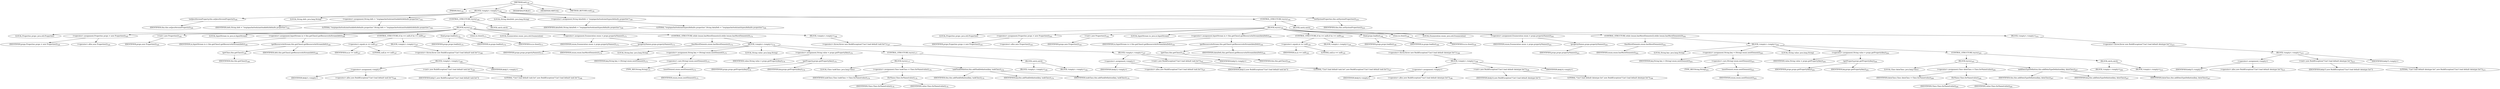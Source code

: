 digraph "init" {  
"408" [label = <(METHOD,init)<SUB>159</SUB>> ]
"4" [label = <(PARAM,this)<SUB>159</SUB>> ]
"409" [label = <(BLOCK,&lt;empty&gt;,&lt;empty&gt;)<SUB>159</SUB>> ]
"410" [label = <(setJavaVersionProperty,this.setJavaVersionProperty())<SUB>160</SUB>> ]
"3" [label = <(IDENTIFIER,this,this.setJavaVersionProperty())<SUB>160</SUB>> ]
"411" [label = <(LOCAL,String defs: java.lang.String)> ]
"412" [label = <(&lt;operator&gt;.assignment,String defs = &quot;/org/apache/tools/ant/taskdefs/defaults.properties&quot;)<SUB>162</SUB>> ]
"413" [label = <(IDENTIFIER,defs,String defs = &quot;/org/apache/tools/ant/taskdefs/defaults.properties&quot;)<SUB>162</SUB>> ]
"414" [label = <(LITERAL,&quot;/org/apache/tools/ant/taskdefs/defaults.properties&quot;,String defs = &quot;/org/apache/tools/ant/taskdefs/defaults.properties&quot;)<SUB>162</SUB>> ]
"415" [label = <(CONTROL_STRUCTURE,try,try)<SUB>164</SUB>> ]
"416" [label = <(BLOCK,try,try)<SUB>164</SUB>> ]
"6" [label = <(LOCAL,Properties props: java.util.Properties)> ]
"417" [label = <(&lt;operator&gt;.assignment,Properties props = new Properties())<SUB>165</SUB>> ]
"418" [label = <(IDENTIFIER,props,Properties props = new Properties())<SUB>165</SUB>> ]
"419" [label = <(&lt;operator&gt;.alloc,new Properties())<SUB>165</SUB>> ]
"420" [label = <(&lt;init&gt;,new Properties())<SUB>165</SUB>> ]
"5" [label = <(IDENTIFIER,props,new Properties())<SUB>165</SUB>> ]
"421" [label = <(LOCAL,InputStream in: java.io.InputStream)> ]
"422" [label = <(&lt;operator&gt;.assignment,InputStream in = this.getClass().getResourceAsStream(defs))<SUB>166</SUB>> ]
"423" [label = <(IDENTIFIER,in,InputStream in = this.getClass().getResourceAsStream(defs))<SUB>166</SUB>> ]
"424" [label = <(getResourceAsStream,this.getClass().getResourceAsStream(defs))<SUB>166</SUB>> ]
"425" [label = <(getClass,this.getClass())<SUB>166</SUB>> ]
"7" [label = <(IDENTIFIER,this,this.getClass())<SUB>166</SUB>> ]
"426" [label = <(IDENTIFIER,defs,this.getClass().getResourceAsStream(defs))<SUB>166</SUB>> ]
"427" [label = <(CONTROL_STRUCTURE,if (in == null),if (in == null))<SUB>167</SUB>> ]
"428" [label = <(&lt;operator&gt;.equals,in == null)<SUB>167</SUB>> ]
"429" [label = <(IDENTIFIER,in,in == null)<SUB>167</SUB>> ]
"430" [label = <(LITERAL,null,in == null)<SUB>167</SUB>> ]
"431" [label = <(BLOCK,&lt;empty&gt;,&lt;empty&gt;)<SUB>167</SUB>> ]
"432" [label = <(&lt;operator&gt;.throw,throw new BuildException(&quot;Can't load default task list&quot;);)<SUB>168</SUB>> ]
"433" [label = <(BLOCK,&lt;empty&gt;,&lt;empty&gt;)<SUB>168</SUB>> ]
"434" [label = <(&lt;operator&gt;.assignment,&lt;empty&gt;)> ]
"435" [label = <(IDENTIFIER,$obj11,&lt;empty&gt;)> ]
"436" [label = <(&lt;operator&gt;.alloc,new BuildException(&quot;Can't load default task list&quot;))<SUB>168</SUB>> ]
"437" [label = <(&lt;init&gt;,new BuildException(&quot;Can't load default task list&quot;))<SUB>168</SUB>> ]
"438" [label = <(IDENTIFIER,$obj11,new BuildException(&quot;Can't load default task list&quot;))> ]
"439" [label = <(LITERAL,&quot;Can't load default task list&quot;,new BuildException(&quot;Can't load default task list&quot;))<SUB>168</SUB>> ]
"440" [label = <(IDENTIFIER,$obj11,&lt;empty&gt;)> ]
"441" [label = <(load,props.load(in))<SUB>170</SUB>> ]
"442" [label = <(IDENTIFIER,props,props.load(in))<SUB>170</SUB>> ]
"443" [label = <(IDENTIFIER,in,props.load(in))<SUB>170</SUB>> ]
"444" [label = <(close,in.close())<SUB>171</SUB>> ]
"445" [label = <(IDENTIFIER,in,in.close())<SUB>171</SUB>> ]
"446" [label = <(LOCAL,Enumeration enum: java.util.Enumeration)> ]
"447" [label = <(&lt;operator&gt;.assignment,Enumeration enum = props.propertyNames())<SUB>173</SUB>> ]
"448" [label = <(IDENTIFIER,enum,Enumeration enum = props.propertyNames())<SUB>173</SUB>> ]
"449" [label = <(propertyNames,props.propertyNames())<SUB>173</SUB>> ]
"450" [label = <(IDENTIFIER,props,props.propertyNames())<SUB>173</SUB>> ]
"451" [label = <(CONTROL_STRUCTURE,while (enum.hasMoreElements()),while (enum.hasMoreElements()))<SUB>174</SUB>> ]
"452" [label = <(hasMoreElements,enum.hasMoreElements())<SUB>174</SUB>> ]
"453" [label = <(IDENTIFIER,enum,enum.hasMoreElements())<SUB>174</SUB>> ]
"454" [label = <(BLOCK,&lt;empty&gt;,&lt;empty&gt;)<SUB>174</SUB>> ]
"455" [label = <(LOCAL,String key: java.lang.String)> ]
"456" [label = <(&lt;operator&gt;.assignment,String key = (String) enum.nextElement())<SUB>175</SUB>> ]
"457" [label = <(IDENTIFIER,key,String key = (String) enum.nextElement())<SUB>175</SUB>> ]
"458" [label = <(&lt;operator&gt;.cast,(String) enum.nextElement())<SUB>175</SUB>> ]
"459" [label = <(TYPE_REF,String,String)<SUB>175</SUB>> ]
"460" [label = <(nextElement,enum.nextElement())<SUB>175</SUB>> ]
"461" [label = <(IDENTIFIER,enum,enum.nextElement())<SUB>175</SUB>> ]
"462" [label = <(LOCAL,String value: java.lang.String)> ]
"463" [label = <(&lt;operator&gt;.assignment,String value = props.getProperty(key))<SUB>176</SUB>> ]
"464" [label = <(IDENTIFIER,value,String value = props.getProperty(key))<SUB>176</SUB>> ]
"465" [label = <(getProperty,props.getProperty(key))<SUB>176</SUB>> ]
"466" [label = <(IDENTIFIER,props,props.getProperty(key))<SUB>176</SUB>> ]
"467" [label = <(IDENTIFIER,key,props.getProperty(key))<SUB>176</SUB>> ]
"468" [label = <(CONTROL_STRUCTURE,try,try)<SUB>177</SUB>> ]
"469" [label = <(BLOCK,try,try)<SUB>177</SUB>> ]
"470" [label = <(LOCAL,Class taskClass: java.lang.Class)> ]
"471" [label = <(&lt;operator&gt;.assignment,Class taskClass = Class.forName(value))<SUB>178</SUB>> ]
"472" [label = <(IDENTIFIER,taskClass,Class taskClass = Class.forName(value))<SUB>178</SUB>> ]
"473" [label = <(forName,Class.forName(value))<SUB>178</SUB>> ]
"474" [label = <(IDENTIFIER,Class,Class.forName(value))<SUB>178</SUB>> ]
"475" [label = <(IDENTIFIER,value,Class.forName(value))<SUB>178</SUB>> ]
"476" [label = <(addTaskDefinition,this.addTaskDefinition(key, taskClass))<SUB>179</SUB>> ]
"8" [label = <(IDENTIFIER,this,this.addTaskDefinition(key, taskClass))<SUB>179</SUB>> ]
"477" [label = <(IDENTIFIER,key,this.addTaskDefinition(key, taskClass))<SUB>179</SUB>> ]
"478" [label = <(IDENTIFIER,taskClass,this.addTaskDefinition(key, taskClass))<SUB>179</SUB>> ]
"479" [label = <(BLOCK,catch,catch)> ]
"480" [label = <(BLOCK,&lt;empty&gt;,&lt;empty&gt;)<SUB>180</SUB>> ]
"481" [label = <(BLOCK,&lt;empty&gt;,&lt;empty&gt;)<SUB>182</SUB>> ]
"482" [label = <(BLOCK,catch,catch)> ]
"483" [label = <(BLOCK,&lt;empty&gt;,&lt;empty&gt;)<SUB>186</SUB>> ]
"484" [label = <(&lt;operator&gt;.throw,throw new BuildException(&quot;Can't load default task list&quot;);)<SUB>187</SUB>> ]
"485" [label = <(BLOCK,&lt;empty&gt;,&lt;empty&gt;)<SUB>187</SUB>> ]
"486" [label = <(&lt;operator&gt;.assignment,&lt;empty&gt;)> ]
"487" [label = <(IDENTIFIER,$obj12,&lt;empty&gt;)> ]
"488" [label = <(&lt;operator&gt;.alloc,new BuildException(&quot;Can't load default task list&quot;))<SUB>187</SUB>> ]
"489" [label = <(&lt;init&gt;,new BuildException(&quot;Can't load default task list&quot;))<SUB>187</SUB>> ]
"490" [label = <(IDENTIFIER,$obj12,new BuildException(&quot;Can't load default task list&quot;))> ]
"491" [label = <(LITERAL,&quot;Can't load default task list&quot;,new BuildException(&quot;Can't load default task list&quot;))<SUB>187</SUB>> ]
"492" [label = <(IDENTIFIER,$obj12,&lt;empty&gt;)> ]
"493" [label = <(LOCAL,String dataDefs: java.lang.String)> ]
"494" [label = <(&lt;operator&gt;.assignment,String dataDefs = &quot;/org/apache/tools/ant/types/defaults.properties&quot;)<SUB>190</SUB>> ]
"495" [label = <(IDENTIFIER,dataDefs,String dataDefs = &quot;/org/apache/tools/ant/types/defaults.properties&quot;)<SUB>190</SUB>> ]
"496" [label = <(LITERAL,&quot;/org/apache/tools/ant/types/defaults.properties&quot;,String dataDefs = &quot;/org/apache/tools/ant/types/defaults.properties&quot;)<SUB>190</SUB>> ]
"497" [label = <(CONTROL_STRUCTURE,try,try)<SUB>192</SUB>> ]
"498" [label = <(BLOCK,try,try)<SUB>192</SUB>> ]
"10" [label = <(LOCAL,Properties props: java.util.Properties)> ]
"499" [label = <(&lt;operator&gt;.assignment,Properties props = new Properties())<SUB>193</SUB>> ]
"500" [label = <(IDENTIFIER,props,Properties props = new Properties())<SUB>193</SUB>> ]
"501" [label = <(&lt;operator&gt;.alloc,new Properties())<SUB>193</SUB>> ]
"502" [label = <(&lt;init&gt;,new Properties())<SUB>193</SUB>> ]
"9" [label = <(IDENTIFIER,props,new Properties())<SUB>193</SUB>> ]
"503" [label = <(LOCAL,InputStream in: java.io.InputStream)> ]
"504" [label = <(&lt;operator&gt;.assignment,InputStream in = this.getClass().getResourceAsStream(dataDefs))<SUB>194</SUB>> ]
"505" [label = <(IDENTIFIER,in,InputStream in = this.getClass().getResourceAsStream(dataDefs))<SUB>194</SUB>> ]
"506" [label = <(getResourceAsStream,this.getClass().getResourceAsStream(dataDefs))<SUB>194</SUB>> ]
"507" [label = <(getClass,this.getClass())<SUB>194</SUB>> ]
"11" [label = <(IDENTIFIER,this,this.getClass())<SUB>194</SUB>> ]
"508" [label = <(IDENTIFIER,dataDefs,this.getClass().getResourceAsStream(dataDefs))<SUB>194</SUB>> ]
"509" [label = <(CONTROL_STRUCTURE,if (in == null),if (in == null))<SUB>195</SUB>> ]
"510" [label = <(&lt;operator&gt;.equals,in == null)<SUB>195</SUB>> ]
"511" [label = <(IDENTIFIER,in,in == null)<SUB>195</SUB>> ]
"512" [label = <(LITERAL,null,in == null)<SUB>195</SUB>> ]
"513" [label = <(BLOCK,&lt;empty&gt;,&lt;empty&gt;)<SUB>195</SUB>> ]
"514" [label = <(&lt;operator&gt;.throw,throw new BuildException(&quot;Can't load default datatype list&quot;);)<SUB>196</SUB>> ]
"515" [label = <(BLOCK,&lt;empty&gt;,&lt;empty&gt;)<SUB>196</SUB>> ]
"516" [label = <(&lt;operator&gt;.assignment,&lt;empty&gt;)> ]
"517" [label = <(IDENTIFIER,$obj14,&lt;empty&gt;)> ]
"518" [label = <(&lt;operator&gt;.alloc,new BuildException(&quot;Can't load default datatype list&quot;))<SUB>196</SUB>> ]
"519" [label = <(&lt;init&gt;,new BuildException(&quot;Can't load default datatype list&quot;))<SUB>196</SUB>> ]
"520" [label = <(IDENTIFIER,$obj14,new BuildException(&quot;Can't load default datatype list&quot;))> ]
"521" [label = <(LITERAL,&quot;Can't load default datatype list&quot;,new BuildException(&quot;Can't load default datatype list&quot;))<SUB>196</SUB>> ]
"522" [label = <(IDENTIFIER,$obj14,&lt;empty&gt;)> ]
"523" [label = <(load,props.load(in))<SUB>198</SUB>> ]
"524" [label = <(IDENTIFIER,props,props.load(in))<SUB>198</SUB>> ]
"525" [label = <(IDENTIFIER,in,props.load(in))<SUB>198</SUB>> ]
"526" [label = <(close,in.close())<SUB>199</SUB>> ]
"527" [label = <(IDENTIFIER,in,in.close())<SUB>199</SUB>> ]
"528" [label = <(LOCAL,Enumeration enum: java.util.Enumeration)> ]
"529" [label = <(&lt;operator&gt;.assignment,Enumeration enum = props.propertyNames())<SUB>201</SUB>> ]
"530" [label = <(IDENTIFIER,enum,Enumeration enum = props.propertyNames())<SUB>201</SUB>> ]
"531" [label = <(propertyNames,props.propertyNames())<SUB>201</SUB>> ]
"532" [label = <(IDENTIFIER,props,props.propertyNames())<SUB>201</SUB>> ]
"533" [label = <(CONTROL_STRUCTURE,while (enum.hasMoreElements()),while (enum.hasMoreElements()))<SUB>202</SUB>> ]
"534" [label = <(hasMoreElements,enum.hasMoreElements())<SUB>202</SUB>> ]
"535" [label = <(IDENTIFIER,enum,enum.hasMoreElements())<SUB>202</SUB>> ]
"536" [label = <(BLOCK,&lt;empty&gt;,&lt;empty&gt;)<SUB>202</SUB>> ]
"537" [label = <(LOCAL,String key: java.lang.String)> ]
"538" [label = <(&lt;operator&gt;.assignment,String key = (String) enum.nextElement())<SUB>203</SUB>> ]
"539" [label = <(IDENTIFIER,key,String key = (String) enum.nextElement())<SUB>203</SUB>> ]
"540" [label = <(&lt;operator&gt;.cast,(String) enum.nextElement())<SUB>203</SUB>> ]
"541" [label = <(TYPE_REF,String,String)<SUB>203</SUB>> ]
"542" [label = <(nextElement,enum.nextElement())<SUB>203</SUB>> ]
"543" [label = <(IDENTIFIER,enum,enum.nextElement())<SUB>203</SUB>> ]
"544" [label = <(LOCAL,String value: java.lang.String)> ]
"545" [label = <(&lt;operator&gt;.assignment,String value = props.getProperty(key))<SUB>204</SUB>> ]
"546" [label = <(IDENTIFIER,value,String value = props.getProperty(key))<SUB>204</SUB>> ]
"547" [label = <(getProperty,props.getProperty(key))<SUB>204</SUB>> ]
"548" [label = <(IDENTIFIER,props,props.getProperty(key))<SUB>204</SUB>> ]
"549" [label = <(IDENTIFIER,key,props.getProperty(key))<SUB>204</SUB>> ]
"550" [label = <(CONTROL_STRUCTURE,try,try)<SUB>205</SUB>> ]
"551" [label = <(BLOCK,try,try)<SUB>205</SUB>> ]
"552" [label = <(LOCAL,Class dataClass: java.lang.Class)> ]
"553" [label = <(&lt;operator&gt;.assignment,Class dataClass = Class.forName(value))<SUB>206</SUB>> ]
"554" [label = <(IDENTIFIER,dataClass,Class dataClass = Class.forName(value))<SUB>206</SUB>> ]
"555" [label = <(forName,Class.forName(value))<SUB>206</SUB>> ]
"556" [label = <(IDENTIFIER,Class,Class.forName(value))<SUB>206</SUB>> ]
"557" [label = <(IDENTIFIER,value,Class.forName(value))<SUB>206</SUB>> ]
"558" [label = <(addDataTypeDefinition,this.addDataTypeDefinition(key, dataClass))<SUB>207</SUB>> ]
"12" [label = <(IDENTIFIER,this,this.addDataTypeDefinition(key, dataClass))<SUB>207</SUB>> ]
"559" [label = <(IDENTIFIER,key,this.addDataTypeDefinition(key, dataClass))<SUB>207</SUB>> ]
"560" [label = <(IDENTIFIER,dataClass,this.addDataTypeDefinition(key, dataClass))<SUB>207</SUB>> ]
"561" [label = <(BLOCK,catch,catch)> ]
"562" [label = <(BLOCK,&lt;empty&gt;,&lt;empty&gt;)<SUB>208</SUB>> ]
"563" [label = <(BLOCK,&lt;empty&gt;,&lt;empty&gt;)<SUB>210</SUB>> ]
"564" [label = <(BLOCK,catch,catch)> ]
"565" [label = <(BLOCK,&lt;empty&gt;,&lt;empty&gt;)<SUB>214</SUB>> ]
"566" [label = <(&lt;operator&gt;.throw,throw new BuildException(&quot;Can't load default datatype list&quot;);)<SUB>215</SUB>> ]
"567" [label = <(BLOCK,&lt;empty&gt;,&lt;empty&gt;)<SUB>215</SUB>> ]
"568" [label = <(&lt;operator&gt;.assignment,&lt;empty&gt;)> ]
"569" [label = <(IDENTIFIER,$obj15,&lt;empty&gt;)> ]
"570" [label = <(&lt;operator&gt;.alloc,new BuildException(&quot;Can't load default datatype list&quot;))<SUB>215</SUB>> ]
"571" [label = <(&lt;init&gt;,new BuildException(&quot;Can't load default datatype list&quot;))<SUB>215</SUB>> ]
"572" [label = <(IDENTIFIER,$obj15,new BuildException(&quot;Can't load default datatype list&quot;))> ]
"573" [label = <(LITERAL,&quot;Can't load default datatype list&quot;,new BuildException(&quot;Can't load default datatype list&quot;))<SUB>215</SUB>> ]
"574" [label = <(IDENTIFIER,$obj15,&lt;empty&gt;)> ]
"575" [label = <(setSystemProperties,this.setSystemProperties())<SUB>218</SUB>> ]
"13" [label = <(IDENTIFIER,this,this.setSystemProperties())<SUB>218</SUB>> ]
"576" [label = <(MODIFIER,PUBLIC)> ]
"577" [label = <(MODIFIER,VIRTUAL)> ]
"578" [label = <(METHOD_RETURN,void)<SUB>159</SUB>> ]
  "408" -> "4" 
  "408" -> "409" 
  "408" -> "576" 
  "408" -> "577" 
  "408" -> "578" 
  "409" -> "410" 
  "409" -> "411" 
  "409" -> "412" 
  "409" -> "415" 
  "409" -> "493" 
  "409" -> "494" 
  "409" -> "497" 
  "409" -> "575" 
  "410" -> "3" 
  "412" -> "413" 
  "412" -> "414" 
  "415" -> "416" 
  "415" -> "482" 
  "416" -> "6" 
  "416" -> "417" 
  "416" -> "420" 
  "416" -> "421" 
  "416" -> "422" 
  "416" -> "427" 
  "416" -> "441" 
  "416" -> "444" 
  "416" -> "446" 
  "416" -> "447" 
  "416" -> "451" 
  "417" -> "418" 
  "417" -> "419" 
  "420" -> "5" 
  "422" -> "423" 
  "422" -> "424" 
  "424" -> "425" 
  "424" -> "426" 
  "425" -> "7" 
  "427" -> "428" 
  "427" -> "431" 
  "428" -> "429" 
  "428" -> "430" 
  "431" -> "432" 
  "432" -> "433" 
  "433" -> "434" 
  "433" -> "437" 
  "433" -> "440" 
  "434" -> "435" 
  "434" -> "436" 
  "437" -> "438" 
  "437" -> "439" 
  "441" -> "442" 
  "441" -> "443" 
  "444" -> "445" 
  "447" -> "448" 
  "447" -> "449" 
  "449" -> "450" 
  "451" -> "452" 
  "451" -> "454" 
  "452" -> "453" 
  "454" -> "455" 
  "454" -> "456" 
  "454" -> "462" 
  "454" -> "463" 
  "454" -> "468" 
  "456" -> "457" 
  "456" -> "458" 
  "458" -> "459" 
  "458" -> "460" 
  "460" -> "461" 
  "463" -> "464" 
  "463" -> "465" 
  "465" -> "466" 
  "465" -> "467" 
  "468" -> "469" 
  "468" -> "479" 
  "469" -> "470" 
  "469" -> "471" 
  "469" -> "476" 
  "471" -> "472" 
  "471" -> "473" 
  "473" -> "474" 
  "473" -> "475" 
  "476" -> "8" 
  "476" -> "477" 
  "476" -> "478" 
  "479" -> "480" 
  "479" -> "481" 
  "482" -> "483" 
  "483" -> "484" 
  "484" -> "485" 
  "485" -> "486" 
  "485" -> "489" 
  "485" -> "492" 
  "486" -> "487" 
  "486" -> "488" 
  "489" -> "490" 
  "489" -> "491" 
  "494" -> "495" 
  "494" -> "496" 
  "497" -> "498" 
  "497" -> "564" 
  "498" -> "10" 
  "498" -> "499" 
  "498" -> "502" 
  "498" -> "503" 
  "498" -> "504" 
  "498" -> "509" 
  "498" -> "523" 
  "498" -> "526" 
  "498" -> "528" 
  "498" -> "529" 
  "498" -> "533" 
  "499" -> "500" 
  "499" -> "501" 
  "502" -> "9" 
  "504" -> "505" 
  "504" -> "506" 
  "506" -> "507" 
  "506" -> "508" 
  "507" -> "11" 
  "509" -> "510" 
  "509" -> "513" 
  "510" -> "511" 
  "510" -> "512" 
  "513" -> "514" 
  "514" -> "515" 
  "515" -> "516" 
  "515" -> "519" 
  "515" -> "522" 
  "516" -> "517" 
  "516" -> "518" 
  "519" -> "520" 
  "519" -> "521" 
  "523" -> "524" 
  "523" -> "525" 
  "526" -> "527" 
  "529" -> "530" 
  "529" -> "531" 
  "531" -> "532" 
  "533" -> "534" 
  "533" -> "536" 
  "534" -> "535" 
  "536" -> "537" 
  "536" -> "538" 
  "536" -> "544" 
  "536" -> "545" 
  "536" -> "550" 
  "538" -> "539" 
  "538" -> "540" 
  "540" -> "541" 
  "540" -> "542" 
  "542" -> "543" 
  "545" -> "546" 
  "545" -> "547" 
  "547" -> "548" 
  "547" -> "549" 
  "550" -> "551" 
  "550" -> "561" 
  "551" -> "552" 
  "551" -> "553" 
  "551" -> "558" 
  "553" -> "554" 
  "553" -> "555" 
  "555" -> "556" 
  "555" -> "557" 
  "558" -> "12" 
  "558" -> "559" 
  "558" -> "560" 
  "561" -> "562" 
  "561" -> "563" 
  "564" -> "565" 
  "565" -> "566" 
  "566" -> "567" 
  "567" -> "568" 
  "567" -> "571" 
  "567" -> "574" 
  "568" -> "569" 
  "568" -> "570" 
  "571" -> "572" 
  "571" -> "573" 
  "575" -> "13" 
}
